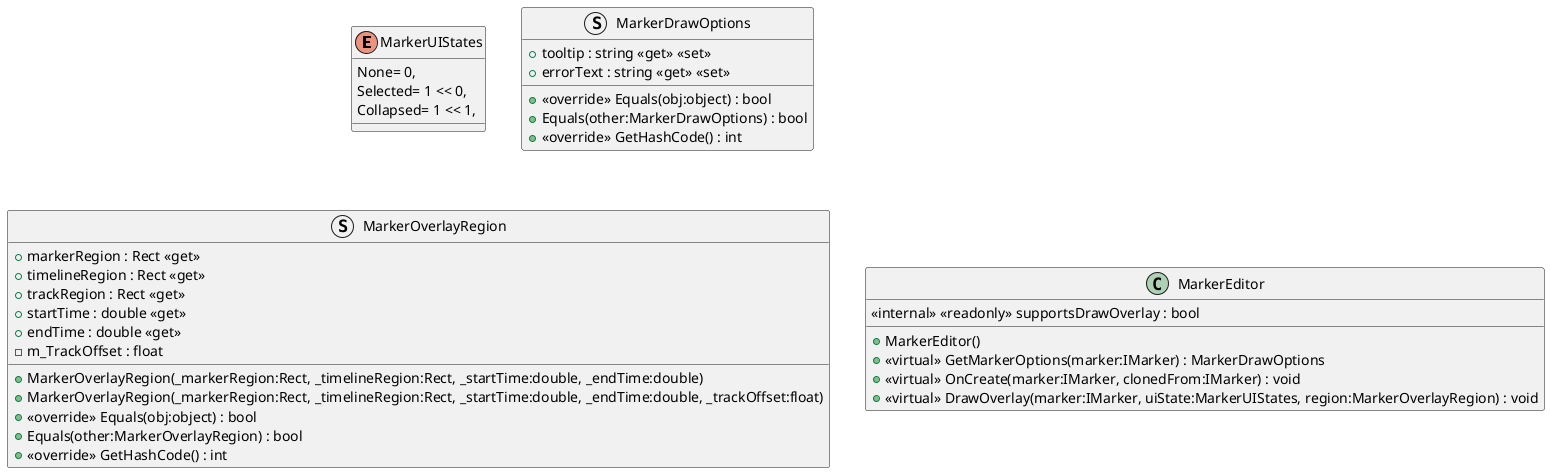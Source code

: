 @startuml
enum MarkerUIStates {
    None= 0,
    Selected= 1 << 0,
    Collapsed= 1 << 1,
}
struct MarkerDrawOptions {
    + tooltip : string <<get>> <<set>>
    + errorText : string <<get>> <<set>>
    + <<override>> Equals(obj:object) : bool
    + Equals(other:MarkerDrawOptions) : bool
    + <<override>> GetHashCode() : int
}
struct MarkerOverlayRegion {
    + markerRegion : Rect <<get>>
    + timelineRegion : Rect <<get>>
    + trackRegion : Rect <<get>>
    + startTime : double <<get>>
    + endTime : double <<get>>
    - m_TrackOffset : float
    + MarkerOverlayRegion(_markerRegion:Rect, _timelineRegion:Rect, _startTime:double, _endTime:double)
    + MarkerOverlayRegion(_markerRegion:Rect, _timelineRegion:Rect, _startTime:double, _endTime:double, _trackOffset:float)
    + <<override>> Equals(obj:object) : bool
    + Equals(other:MarkerOverlayRegion) : bool
    + <<override>> GetHashCode() : int
}
class MarkerEditor {
    <<internal>> <<readonly>> supportsDrawOverlay : bool
    + MarkerEditor()
    + <<virtual>> GetMarkerOptions(marker:IMarker) : MarkerDrawOptions
    + <<virtual>> OnCreate(marker:IMarker, clonedFrom:IMarker) : void
    + <<virtual>> DrawOverlay(marker:IMarker, uiState:MarkerUIStates, region:MarkerOverlayRegion) : void
}
@enduml

